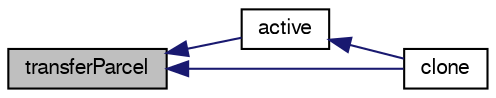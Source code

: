digraph "transferParcel"
{
  bgcolor="transparent";
  edge [fontname="FreeSans",fontsize="10",labelfontname="FreeSans",labelfontsize="10"];
  node [fontname="FreeSans",fontsize="10",shape=record];
  rankdir="LR";
  Node23 [label="transferParcel",height=0.2,width=0.4,color="black", fillcolor="grey75", style="filled", fontcolor="black"];
  Node23 -> Node24 [dir="back",color="midnightblue",fontsize="10",style="solid",fontname="FreeSans"];
  Node24 [label="active",height=0.2,width=0.4,color="black",URL="$a24202.html#ad9735e23cb0888fb98e1c5893aecff7e",tooltip="Flag to indicate whether model activates the surface film model. "];
  Node24 -> Node25 [dir="back",color="midnightblue",fontsize="10",style="solid",fontname="FreeSans"];
  Node25 [label="clone",height=0.2,width=0.4,color="black",URL="$a24202.html#a4b8b12138e0404f4dc17754f194bc421",tooltip="Construct and return a clone. "];
  Node23 -> Node25 [dir="back",color="midnightblue",fontsize="10",style="solid",fontname="FreeSans"];
}
